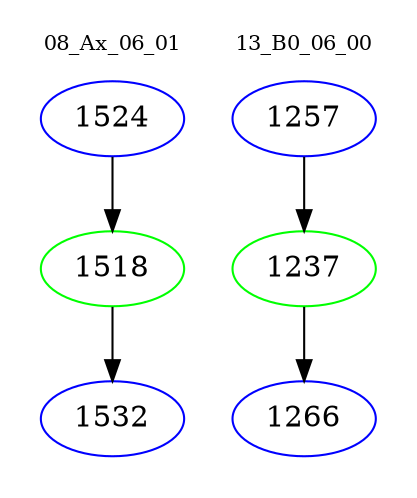 digraph{
subgraph cluster_0 {
color = white
label = "08_Ax_06_01";
fontsize=10;
T0_1524 [label="1524", color="blue"]
T0_1524 -> T0_1518 [color="black"]
T0_1518 [label="1518", color="green"]
T0_1518 -> T0_1532 [color="black"]
T0_1532 [label="1532", color="blue"]
}
subgraph cluster_1 {
color = white
label = "13_B0_06_00";
fontsize=10;
T1_1257 [label="1257", color="blue"]
T1_1257 -> T1_1237 [color="black"]
T1_1237 [label="1237", color="green"]
T1_1237 -> T1_1266 [color="black"]
T1_1266 [label="1266", color="blue"]
}
}
